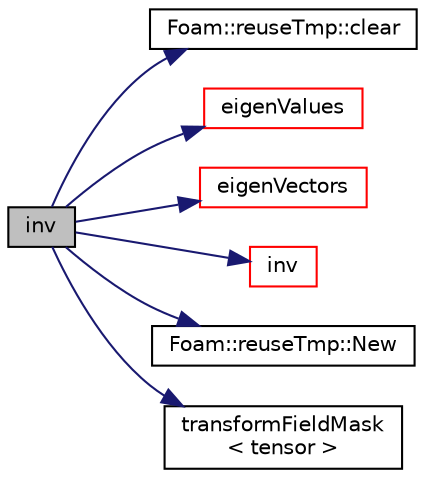 digraph "inv"
{
  bgcolor="transparent";
  edge [fontname="Helvetica",fontsize="10",labelfontname="Helvetica",labelfontsize="10"];
  node [fontname="Helvetica",fontsize="10",shape=record];
  rankdir="LR";
  Node1 [label="inv",height=0.2,width=0.4,color="black", fillcolor="grey75", style="filled", fontcolor="black"];
  Node1 -> Node2 [color="midnightblue",fontsize="10",style="solid",fontname="Helvetica"];
  Node2 [label="Foam::reuseTmp::clear",height=0.2,width=0.4,color="black",URL="$a02166.html#a3b4e460f87baf6aa09526a9af7b00d82"];
  Node1 -> Node3 [color="midnightblue",fontsize="10",style="solid",fontname="Helvetica"];
  Node3 [label="eigenValues",height=0.2,width=0.4,color="red",URL="$a10733.html#aa0c4e4f4bfc484852c8d9a8aa36525ef"];
  Node1 -> Node4 [color="midnightblue",fontsize="10",style="solid",fontname="Helvetica"];
  Node4 [label="eigenVectors",height=0.2,width=0.4,color="red",URL="$a10733.html#a223791e67f3e31579abc7865cbdbc3d0"];
  Node1 -> Node5 [color="midnightblue",fontsize="10",style="solid",fontname="Helvetica"];
  Node5 [label="inv",height=0.2,width=0.4,color="red",URL="$a10733.html#ac51979edadae5b8ade119dd30b88e381"];
  Node1 -> Node6 [color="midnightblue",fontsize="10",style="solid",fontname="Helvetica"];
  Node6 [label="Foam::reuseTmp::New",height=0.2,width=0.4,color="black",URL="$a02166.html#a2b5e0e2610db362989068624238a3e2c"];
  Node1 -> Node7 [color="midnightblue",fontsize="10",style="solid",fontname="Helvetica"];
  Node7 [label="transformFieldMask\l\< tensor \>",height=0.2,width=0.4,color="black",URL="$a10733.html#ac184abdb396a6deef11c07c16fb4fd41"];
}
